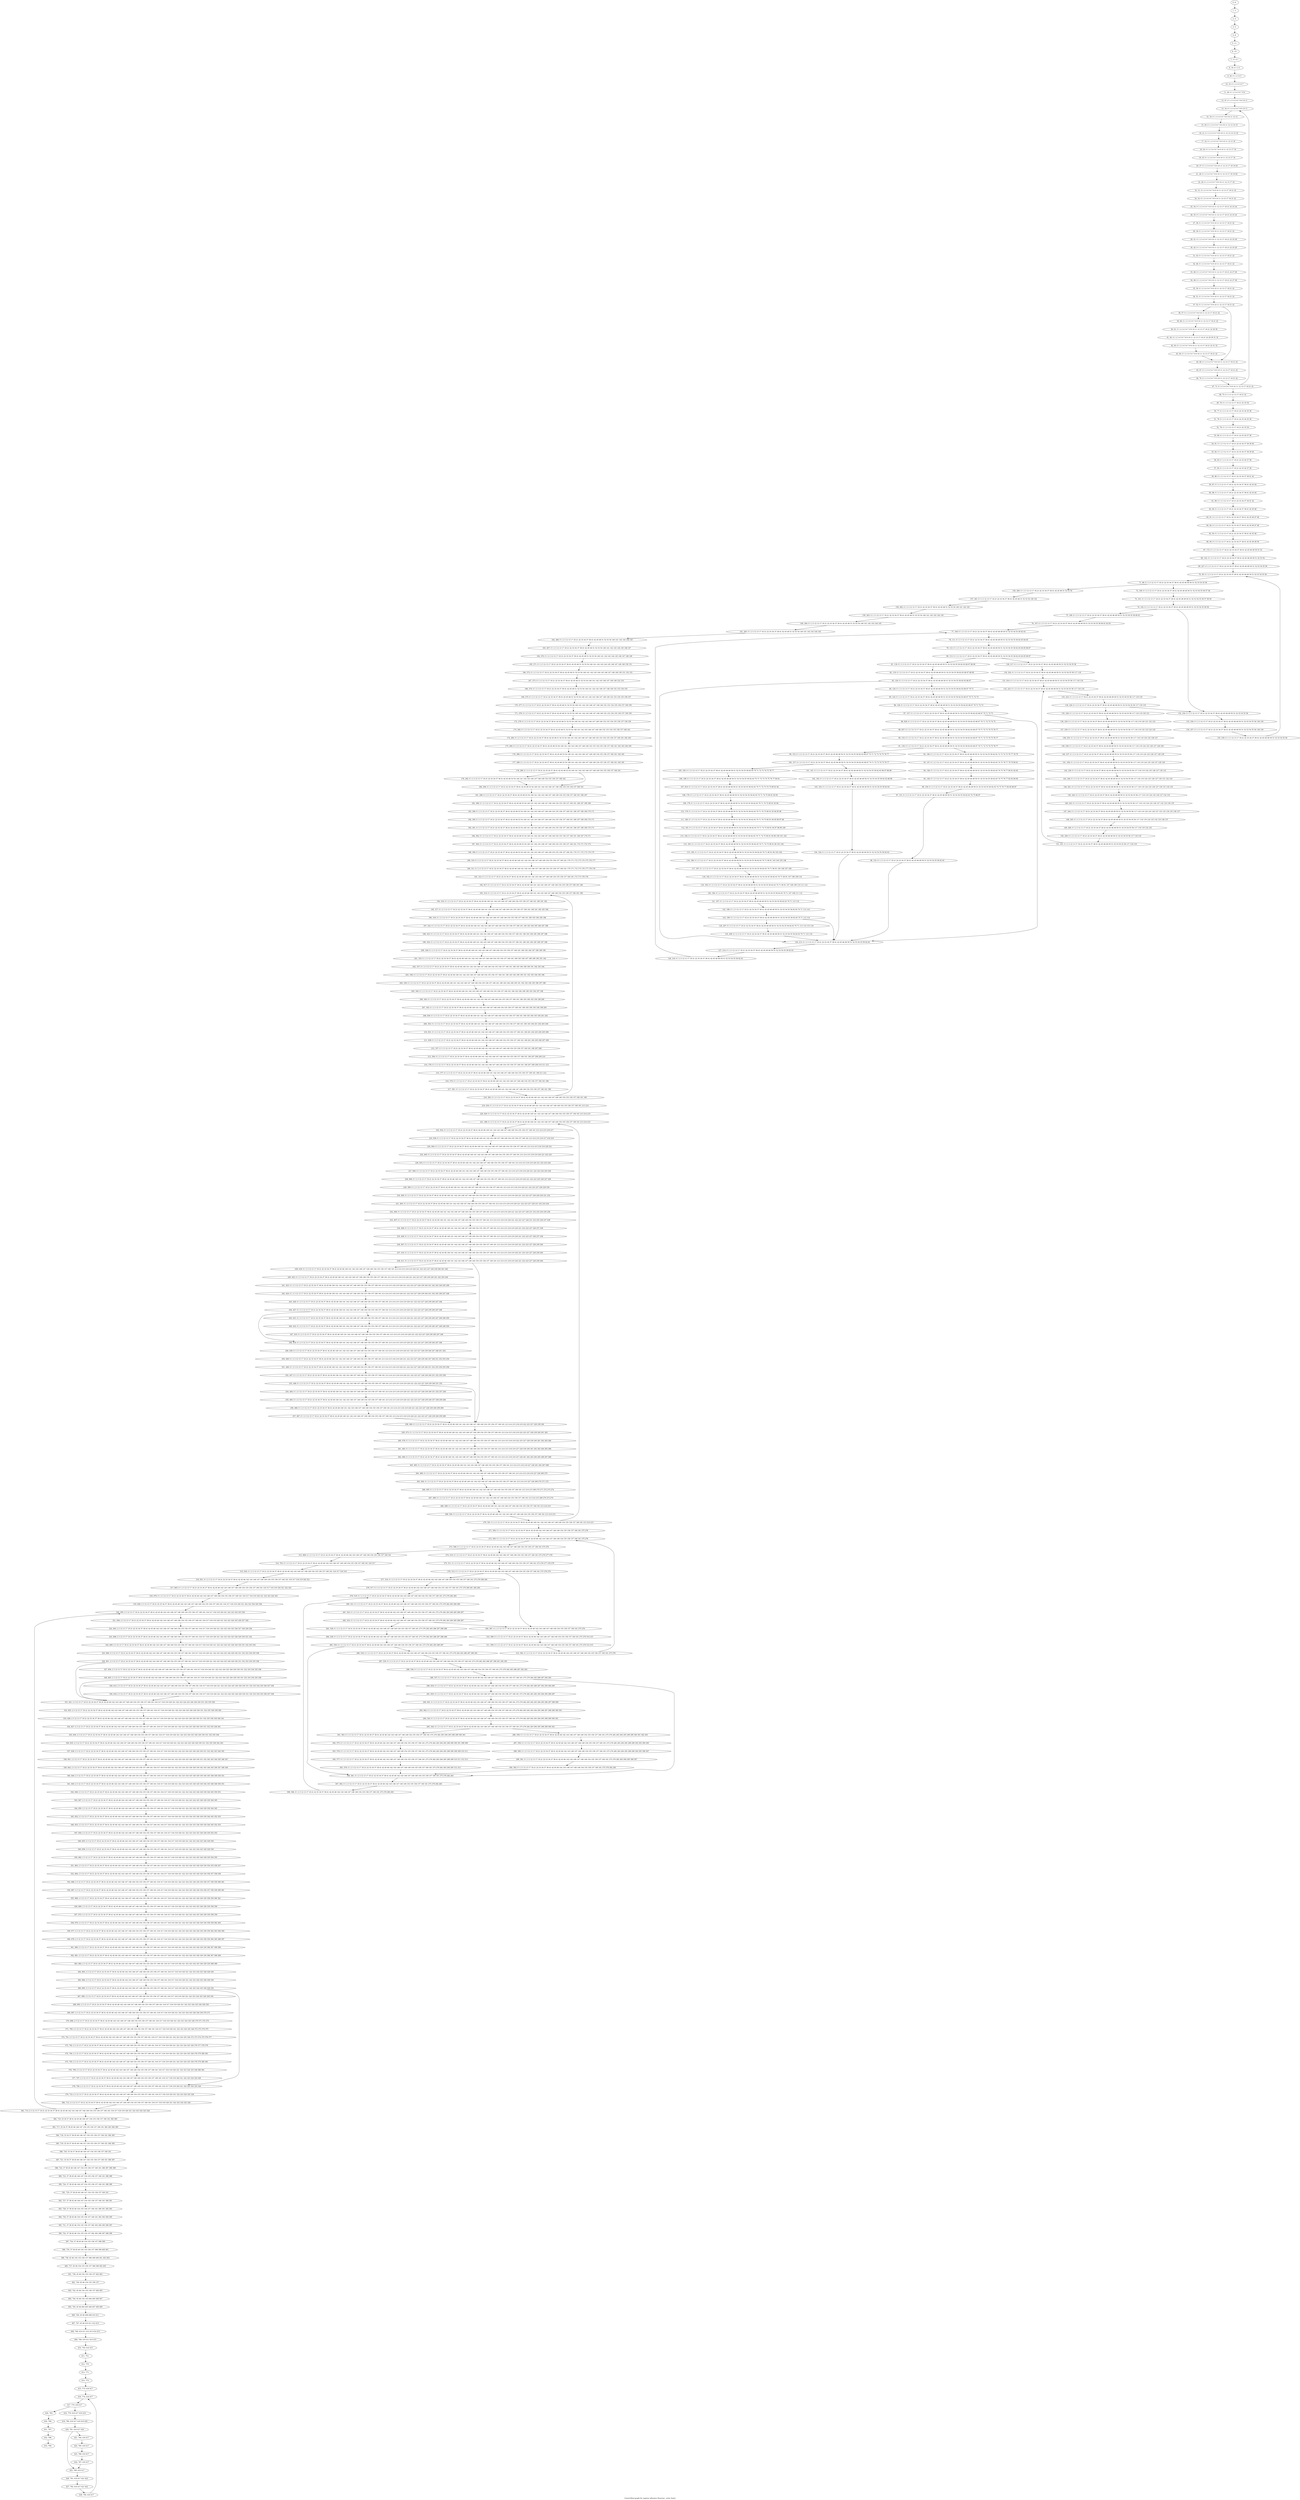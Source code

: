digraph G {
graph [label="Control-flow-graph for register allocator (function _write_fuzix)"]
0[label="0, 0: "];
1[label="1, 1: "];
2[label="2, 2: "];
3[label="3, 5: "];
4[label="4, 8: "];
5[label="5, 11: "];
6[label="6, 15: "];
7[label="7, 17: 0 1 "];
8[label="8, 19: 0 1 2 3 "];
9[label="9, 26: 0 1 2 3 4 5 "];
10[label="10, 33: 0 1 2 3 4 5 6 7 "];
11[label="11, 40: 0 1 2 3 4 5 6 7 8 9 "];
12[label="12, 47: 0 1 2 3 4 5 6 7 8 9 10 11 "];
13[label="13, 16: 0 1 2 3 4 5 6 7 8 9 10 11 "];
14[label="14, 18: 0 1 2 3 4 5 6 7 8 9 10 11 12 13 "];
15[label="15, 20: 0 1 2 3 4 5 6 7 8 9 10 11 12 13 14 15 "];
16[label="16, 21: 0 1 2 3 4 5 6 7 8 9 10 11 12 13 14 15 16 "];
17[label="17, 22: 0 1 2 3 4 5 6 7 8 9 10 11 12 13 16 "];
18[label="18, 24: 0 1 2 3 4 5 6 7 8 9 10 11 12 13 17 18 "];
19[label="19, 25: 0 1 2 3 4 5 6 7 8 9 10 11 12 13 17 18 "];
20[label="20, 27: 0 1 2 3 4 5 6 7 8 9 10 11 12 13 17 18 19 20 "];
21[label="21, 28: 0 1 2 3 4 5 6 7 8 9 10 11 12 13 17 18 19 20 "];
22[label="22, 29: 0 1 2 3 4 5 6 7 8 9 10 11 12 13 17 18 "];
23[label="23, 31: 0 1 2 3 4 5 6 7 8 9 10 11 12 13 17 18 21 22 "];
24[label="24, 32: 0 1 2 3 4 5 6 7 8 9 10 11 12 13 17 18 21 22 "];
25[label="25, 34: 0 1 2 3 4 5 6 7 8 9 10 11 12 13 17 18 21 22 23 24 "];
26[label="26, 35: 0 1 2 3 4 5 6 7 8 9 10 11 12 13 17 18 21 22 23 24 "];
27[label="27, 36: 0 1 2 3 4 5 6 7 8 9 10 11 12 13 17 18 21 22 "];
28[label="28, 39: 0 1 2 3 4 5 6 7 8 9 10 11 12 13 17 18 21 22 "];
29[label="29, 41: 0 1 2 3 4 5 6 7 8 9 10 11 12 13 17 18 21 22 25 26 "];
30[label="30, 42: 0 1 2 3 4 5 6 7 8 9 10 11 12 13 17 18 21 22 25 26 "];
31[label="31, 43: 0 1 2 3 4 5 6 7 8 9 10 11 12 13 17 18 21 22 "];
32[label="32, 46: 0 1 2 3 4 5 6 7 8 9 10 11 12 13 17 18 21 22 "];
33[label="33, 48: 0 1 2 3 4 5 6 7 8 9 10 11 12 13 17 18 21 22 27 28 "];
34[label="34, 49: 0 1 2 3 4 5 6 7 8 9 10 11 12 13 17 18 21 22 27 28 "];
35[label="35, 50: 0 1 2 3 4 5 6 7 8 9 10 11 12 13 17 18 21 22 "];
36[label="36, 51: 0 1 2 3 4 5 6 7 8 9 10 11 12 13 17 18 21 22 "];
37[label="37, 52: 0 1 2 3 4 5 6 7 8 9 10 11 12 13 17 18 21 22 "];
38[label="38, 57: 0 1 2 3 4 5 6 7 8 9 10 11 12 13 17 18 21 22 "];
39[label="39, 60: 0 1 2 3 4 5 6 7 8 9 10 11 12 13 17 18 21 22 "];
40[label="40, 61: 0 1 2 3 4 5 6 7 8 9 10 11 12 13 17 18 21 22 29 30 "];
41[label="41, 62: 0 1 2 3 4 5 6 7 8 9 10 11 12 13 17 18 21 22 29 30 31 32 "];
42[label="42, 63: 0 1 2 3 4 5 6 7 8 9 10 11 12 13 17 18 21 22 31 32 "];
43[label="43, 64: 0 1 2 3 4 5 6 7 8 9 10 11 12 13 17 18 21 22 "];
44[label="44, 66: 0 1 2 3 4 5 6 7 8 9 10 11 12 13 17 18 21 22 "];
45[label="45, 67: 0 1 2 3 4 5 6 7 8 9 10 11 12 13 17 18 21 22 "];
46[label="46, 70: 0 1 2 3 4 5 6 7 8 9 10 11 12 13 17 18 21 22 "];
47[label="47, 71: 0 1 2 3 4 5 6 7 8 9 10 11 12 13 17 18 21 22 "];
48[label="48, 75: 0 1 2 3 12 13 17 18 21 22 "];
49[label="49, 76: 0 1 2 3 12 13 17 18 21 22 33 34 "];
50[label="50, 77: 0 1 2 3 12 13 17 18 21 22 33 34 35 36 "];
51[label="51, 78: 0 1 2 3 12 13 17 18 21 22 33 34 35 36 "];
52[label="52, 79: 0 1 2 3 12 13 17 18 21 22 33 34 "];
53[label="53, 80: 0 1 2 3 12 13 17 18 21 22 33 34 37 38 "];
54[label="54, 81: 0 1 2 3 12 13 17 18 21 22 33 34 37 38 39 40 "];
55[label="55, 82: 0 1 2 3 12 13 17 18 21 22 33 34 37 38 39 40 "];
56[label="56, 83: 0 1 2 3 12 13 17 18 21 22 33 34 37 38 "];
57[label="57, 85: 0 1 2 3 12 13 17 18 21 22 33 34 37 38 "];
58[label="58, 86: 0 1 2 3 12 13 17 18 21 22 33 34 37 38 41 42 "];
59[label="59, 87: 0 1 2 3 12 13 17 18 21 22 33 34 37 38 41 42 43 44 "];
60[label="60, 88: 0 1 2 3 12 13 17 18 21 22 33 34 37 38 41 42 43 44 "];
61[label="61, 89: 0 1 2 3 12 13 17 18 21 22 33 34 37 38 41 42 "];
62[label="62, 90: 0 1 2 3 12 13 17 18 21 22 33 34 37 38 41 42 45 46 "];
63[label="63, 91: 0 1 2 3 12 13 17 18 21 22 33 34 37 38 41 42 45 46 47 48 "];
64[label="64, 92: 0 1 2 3 12 13 17 18 21 22 33 34 37 38 41 42 45 46 47 48 "];
65[label="65, 93: 0 1 2 3 12 13 17 18 21 22 33 34 37 38 41 42 45 46 "];
66[label="66, 94: 0 1 2 3 12 13 17 18 21 22 33 34 37 38 41 42 45 46 49 50 "];
67[label="67, 172: 0 1 2 3 12 13 17 18 21 22 33 34 37 38 41 42 45 46 49 50 51 52 "];
68[label="68, 142: 0 1 2 3 12 13 17 18 21 22 33 34 37 38 41 42 45 46 49 50 51 52 53 54 "];
69[label="69, 227: 0 1 2 3 12 13 17 18 21 22 33 34 37 38 41 42 45 46 49 50 51 52 53 54 55 56 "];
70[label="70, 95: 0 1 2 3 12 13 17 18 21 22 33 34 37 38 41 42 45 46 49 50 51 52 53 54 55 56 "];
71[label="71, 96: 0 1 2 3 12 13 17 18 21 22 33 34 37 38 41 42 45 46 49 50 51 52 53 54 55 56 "];
72[label="72, 100: 0 1 2 3 12 13 17 18 21 22 33 34 37 38 41 42 45 46 49 50 51 52 53 54 55 56 57 58 "];
73[label="73, 101: 0 1 2 3 12 13 17 18 21 22 33 34 37 38 41 42 45 46 49 50 51 52 53 54 55 56 57 58 59 "];
74[label="74, 102: 0 1 2 3 12 13 17 18 21 22 33 34 37 38 41 42 45 46 49 50 51 52 53 54 55 56 59 "];
75[label="75, 106: 0 1 2 3 12 13 17 18 21 22 33 34 37 38 41 42 45 46 49 50 51 52 53 54 55 56 60 61 "];
76[label="76, 107: 0 1 2 3 12 13 17 18 21 22 33 34 37 38 41 42 45 46 49 50 51 52 53 54 55 56 60 61 62 63 "];
77[label="77, 109: 0 1 2 3 12 13 17 18 21 22 33 34 37 38 41 42 45 46 49 50 51 52 53 54 55 56 62 63 "];
78[label="78, 111: 0 1 2 3 12 13 17 18 21 22 33 34 37 38 41 42 45 46 49 50 51 52 53 54 55 56 62 63 64 65 "];
79[label="79, 112: 0 1 2 3 12 13 17 18 21 22 33 34 37 38 41 42 45 46 49 50 51 52 53 54 55 56 62 63 64 65 66 67 "];
80[label="80, 113: 0 1 2 3 12 13 17 18 21 22 33 34 37 38 41 42 45 46 49 50 51 52 53 54 55 56 62 63 64 65 66 67 "];
81[label="81, 118: 0 1 2 3 12 13 17 18 21 22 33 34 37 38 41 42 45 46 49 50 51 52 53 54 55 56 62 63 66 67 68 69 "];
82[label="82, 119: 0 1 2 3 12 13 17 18 21 22 33 34 37 38 41 42 45 46 49 50 51 52 53 54 55 56 62 63 66 67 68 69 "];
83[label="83, 120: 0 1 2 3 12 13 17 18 21 22 33 34 37 38 41 42 45 46 49 50 51 52 53 54 55 56 62 63 66 67 "];
84[label="84, 124: 0 1 2 3 12 13 17 18 21 22 33 34 37 38 41 42 45 46 49 50 51 52 53 54 55 56 62 63 66 67 70 71 "];
85[label="85, 125: 0 1 2 3 12 13 17 18 21 22 33 34 37 38 41 42 45 46 49 50 51 52 53 54 55 56 62 63 66 67 70 71 72 73 "];
86[label="86, 126: 0 1 2 3 12 13 17 18 21 22 33 34 37 38 41 42 45 46 49 50 51 52 53 54 55 56 62 63 66 67 70 71 72 73 "];
87[label="87, 127: 0 1 2 3 12 13 17 18 21 22 33 34 37 38 41 42 45 46 49 50 51 52 53 54 55 56 62 63 66 67 70 71 72 73 "];
88[label="88, 829: 0 1 2 3 12 13 17 18 21 22 33 34 37 38 41 42 45 46 49 50 51 52 53 54 55 56 62 63 66 67 70 71 72 73 74 75 "];
89[label="89, 837: 0 1 2 3 12 13 17 18 21 22 33 34 37 38 41 42 45 46 49 50 51 52 53 54 55 56 62 63 66 67 70 71 72 73 74 75 76 77 "];
90[label="90, 133: 0 1 2 3 12 13 17 18 21 22 33 34 37 38 41 42 45 46 49 50 51 52 53 54 55 56 62 63 66 67 70 71 72 73 74 75 76 77 "];
91[label="91, 134: 0 1 2 3 12 13 17 18 21 22 33 34 37 38 41 42 45 46 49 50 51 52 53 54 55 56 62 63 66 67 70 71 72 73 74 75 76 77 "];
92[label="92, 146: 0 1 2 3 12 13 17 18 21 22 33 34 37 38 41 42 45 46 49 50 51 52 53 54 55 56 62 63 72 73 74 75 76 77 78 79 "];
93[label="93, 147: 0 1 2 3 12 13 17 18 21 22 33 34 37 38 41 42 45 46 49 50 51 52 53 54 55 56 62 63 74 75 76 77 78 79 80 81 "];
94[label="94, 148: 0 1 2 3 12 13 17 18 21 22 33 34 37 38 41 42 45 46 49 50 51 52 53 54 55 56 62 63 74 75 76 77 80 81 82 83 "];
95[label="95, 149: 0 1 2 3 12 13 17 18 21 22 33 34 37 38 41 42 45 46 49 50 51 52 53 54 55 56 62 63 74 75 76 77 82 83 84 85 "];
96[label="96, 150: 0 1 2 3 12 13 17 18 21 22 33 34 37 38 41 42 45 46 49 50 51 52 53 54 55 56 62 63 74 75 76 77 84 85 86 87 "];
97[label="97, 151: 0 1 2 3 12 13 17 18 21 22 33 34 37 38 41 42 45 46 49 50 51 52 53 54 55 56 62 63 74 75 86 87 "];
98[label="98, 152: 0 1 2 3 12 13 17 18 21 22 33 34 37 38 41 42 45 46 49 50 51 52 53 54 55 56 62 63 "];
99[label="99, 153: 0 1 2 3 12 13 17 18 21 22 33 34 37 38 41 42 45 46 49 50 51 52 53 54 55 56 62 63 66 67 70 71 72 73 74 75 76 77 "];
100[label="100, 157: 0 1 2 3 12 13 17 18 21 22 33 34 37 38 41 42 45 46 49 50 51 52 53 54 55 56 62 63 66 67 70 71 72 73 74 75 76 77 "];
101[label="101, 161: 0 1 2 3 12 13 17 18 21 22 33 34 37 38 41 42 45 46 49 50 51 52 53 54 55 56 62 63 66 67 88 89 "];
102[label="102, 162: 0 1 2 3 12 13 17 18 21 22 33 34 37 38 41 42 45 46 49 50 51 52 53 54 55 56 62 63 88 89 "];
103[label="103, 163: 0 1 2 3 12 13 17 18 21 22 33 34 37 38 41 42 45 46 49 50 51 52 53 54 55 56 62 63 "];
104[label="104, 164: 0 1 2 3 12 13 17 18 21 22 33 34 37 38 41 42 45 46 49 50 51 52 53 54 55 56 62 63 "];
105[label="105, 165: 0 1 2 3 12 13 17 18 21 22 33 34 37 38 41 42 45 46 49 50 51 52 53 54 55 56 62 63 70 71 72 73 74 75 76 77 "];
106[label="106, 168: 0 1 2 3 12 13 17 18 21 22 33 34 37 38 41 42 45 46 49 50 51 52 53 54 55 56 62 63 70 71 72 73 74 75 76 77 90 91 "];
107[label="107, 810: 0 1 2 3 12 13 17 18 21 22 33 34 37 38 41 42 45 46 49 50 51 52 53 54 55 56 62 63 70 71 72 73 74 75 90 91 92 "];
108[label="108, 176: 0 1 2 3 12 13 17 18 21 22 33 34 37 38 41 42 45 46 49 50 51 52 53 54 55 56 62 63 70 71 74 75 90 91 92 93 "];
109[label="109, 178: 0 1 2 3 12 13 17 18 21 22 33 34 37 38 41 42 45 46 49 50 51 52 53 54 55 56 62 63 70 71 74 75 90 91 93 94 "];
110[label="110, 179: 0 1 2 3 12 13 17 18 21 22 33 34 37 38 41 42 45 46 49 50 51 52 53 54 55 56 62 63 70 71 74 75 90 91 93 94 95 96 "];
111[label="111, 180: 0 1 2 3 12 13 17 18 21 22 33 34 37 38 41 42 45 46 49 50 51 52 53 54 55 56 62 63 70 71 74 75 90 91 94 95 96 97 98 "];
112[label="112, 181: 0 1 2 3 12 13 17 18 21 22 33 34 37 38 41 42 45 46 49 50 51 52 53 54 55 56 62 63 70 71 74 75 90 91 94 97 98 99 100 "];
113[label="113, 182: 0 1 2 3 12 13 17 18 21 22 33 34 37 38 41 42 45 46 49 50 51 52 53 54 55 56 62 63 70 71 74 75 90 91 94 99 100 101 102 "];
114[label="114, 183: 0 1 2 3 12 13 17 18 21 22 33 34 37 38 41 42 45 46 49 50 51 52 53 54 55 56 62 63 70 71 74 75 90 91 94 101 102 "];
115[label="115, 185: 0 1 2 3 12 13 17 18 21 22 33 34 37 38 41 42 45 46 49 50 51 52 53 54 55 56 62 63 70 71 90 91 94 103 104 "];
116[label="116, 186: 0 1 2 3 12 13 17 18 21 22 33 34 37 38 41 42 45 46 49 50 51 52 53 54 55 56 62 63 70 71 90 91 103 104 105 106 "];
117[label="117, 187: 0 1 2 3 12 13 17 18 21 22 33 34 37 38 41 42 45 46 49 50 51 52 53 54 55 56 62 63 70 71 90 91 105 106 107 108 "];
118[label="118, 192: 0 1 2 3 12 13 17 18 21 22 33 34 37 38 41 42 45 46 49 50 51 52 53 54 55 56 62 63 70 71 90 91 107 108 109 110 "];
119[label="119, 193: 0 1 2 3 12 13 17 18 21 22 33 34 37 38 41 42 45 46 49 50 51 52 53 54 55 56 62 63 70 71 90 91 107 108 109 110 111 112 "];
120[label="120, 194: 0 1 2 3 12 13 17 18 21 22 33 34 37 38 41 42 45 46 49 50 51 52 53 54 55 56 62 63 70 71 107 108 111 112 "];
121[label="121, 197: 0 1 2 3 12 13 17 18 21 22 33 34 37 38 41 42 45 46 49 50 51 52 53 54 55 56 62 63 70 71 113 114 "];
122[label="122, 198: 0 1 2 3 12 13 17 18 21 22 33 34 37 38 41 42 45 46 49 50 51 52 53 54 55 56 62 63 70 71 113 114 "];
123[label="123, 199: 0 1 2 3 12 13 17 18 21 22 33 34 37 38 41 42 45 46 49 50 51 52 53 54 55 56 62 63 70 71 113 114 "];
124[label="124, 207: 0 1 2 3 12 13 17 18 21 22 33 34 37 38 41 42 45 46 49 50 51 52 53 54 55 56 62 63 70 71 113 114 115 116 "];
125[label="125, 208: 0 1 2 3 12 13 17 18 21 22 33 34 37 38 41 42 45 46 49 50 51 52 53 54 55 56 62 63 70 71 115 116 "];
126[label="126, 213: 0 1 2 3 12 13 17 18 21 22 33 34 37 38 41 42 45 46 49 50 51 52 53 54 55 56 62 63 "];
127[label="127, 214: 0 1 2 3 12 13 17 18 21 22 33 34 37 38 41 42 45 46 49 50 51 52 53 54 55 56 62 63 "];
128[label="128, 216: 0 1 2 3 12 13 17 18 21 22 33 34 37 38 41 42 45 46 49 50 51 52 53 54 55 56 62 63 "];
129[label="129, 217: 0 1 2 3 12 13 17 18 21 22 33 34 37 38 41 42 45 46 49 50 51 52 53 54 55 56 "];
130[label="130, 220: 0 1 2 3 12 13 17 18 21 22 33 34 37 38 41 42 45 46 49 50 51 52 53 54 55 56 117 118 "];
131[label="131, 814: 0 1 2 3 12 13 17 18 21 22 33 34 37 38 41 42 45 46 49 50 51 52 53 54 55 56 117 118 119 "];
132[label="132, 222: 0 1 2 3 12 13 17 18 21 22 33 34 37 38 41 42 45 46 49 50 51 52 53 54 55 56 117 118 119 "];
133[label="133, 223: 0 1 2 3 12 13 17 18 21 22 33 34 37 38 41 42 45 46 49 50 51 52 53 54 55 56 117 118 119 "];
134[label="134, 224: 0 1 2 3 12 13 17 18 21 22 33 34 37 38 41 42 45 46 49 50 51 52 53 54 55 56 117 118 119 "];
135[label="135, 228: 0 1 2 3 12 13 17 18 21 22 33 34 37 38 41 42 45 46 49 50 51 52 53 54 55 56 117 118 119 120 121 "];
136[label="136, 229: 0 1 2 3 12 13 17 18 21 22 33 34 37 38 41 42 45 46 49 50 51 52 53 54 55 56 117 118 119 120 121 122 123 "];
137[label="137, 230: 0 1 2 3 12 13 17 18 21 22 33 34 37 38 41 42 45 46 49 50 51 52 53 54 55 56 117 118 119 122 123 124 125 "];
138[label="138, 235: 0 1 2 3 12 13 17 18 21 22 33 34 37 38 41 42 45 46 49 50 51 52 53 54 55 56 117 118 119 124 125 126 127 "];
139[label="139, 236: 0 1 2 3 12 13 17 18 21 22 33 34 37 38 41 42 45 46 49 50 51 52 53 54 55 56 117 118 119 124 125 126 127 128 129 "];
140[label="140, 237: 0 1 2 3 12 13 17 18 21 22 33 34 37 38 41 42 45 46 49 50 51 52 53 54 55 56 117 118 119 124 125 126 127 128 129 "];
141[label="141, 238: 0 1 2 3 12 13 17 18 21 22 33 34 37 38 41 42 45 46 49 50 51 52 53 54 55 56 117 118 119 124 125 126 127 128 129 "];
142[label="142, 239: 0 1 2 3 12 13 17 18 21 22 33 34 37 38 41 42 45 46 49 50 51 52 53 54 55 56 117 118 119 124 125 126 127 130 131 "];
143[label="143, 240: 0 1 2 3 12 13 17 18 21 22 33 34 37 38 41 42 45 46 49 50 51 52 53 54 55 56 117 118 119 124 125 126 127 130 131 132 133 "];
144[label="144, 241: 0 1 2 3 12 13 17 18 21 22 33 34 37 38 41 42 45 46 49 50 51 52 53 54 55 56 117 118 119 124 125 126 127 130 131 132 133 "];
145[label="145, 242: 0 1 2 3 12 13 17 18 21 22 33 34 37 38 41 42 45 46 49 50 51 52 53 54 55 56 117 118 119 124 125 126 127 132 133 "];
146[label="146, 243: 0 1 2 3 12 13 17 18 21 22 33 34 37 38 41 42 45 46 49 50 51 52 53 54 55 56 117 118 119 124 125 126 127 132 133 134 135 "];
147[label="147, 244: 0 1 2 3 12 13 17 18 21 22 33 34 37 38 41 42 45 46 49 50 51 52 53 54 55 56 117 118 119 124 125 126 127 132 133 134 135 136 137 "];
148[label="148, 245: 0 1 2 3 12 13 17 18 21 22 33 34 37 38 41 42 45 46 49 50 51 52 53 54 55 56 117 118 119 124 125 132 133 136 137 "];
149[label="149, 246: 0 1 2 3 12 13 17 18 21 22 33 34 37 38 41 42 45 46 49 50 51 52 53 54 55 56 117 118 119 132 133 "];
150[label="150, 249: 0 1 2 3 12 13 17 18 21 22 33 34 37 38 41 42 45 46 49 50 51 52 53 54 55 56 117 118 119 "];
151[label="151, 251: 0 1 2 3 12 13 17 18 21 22 33 34 37 38 41 42 45 46 49 50 51 52 53 54 55 56 117 118 119 "];
152[label="152, 254: 0 1 2 3 12 13 17 18 21 22 33 34 37 38 41 42 45 46 49 50 51 52 53 54 55 56 "];
153[label="153, 256: 0 1 2 3 12 13 17 18 21 22 33 34 37 38 41 42 45 46 49 50 51 52 53 54 55 56 138 139 "];
154[label="154, 257: 0 1 2 3 12 13 17 18 21 22 33 34 37 38 41 42 45 46 49 50 51 52 53 54 55 56 138 139 "];
155[label="155, 259: 0 1 2 3 12 13 17 18 21 22 33 34 37 38 41 42 45 46 49 50 51 52 53 54 55 56 "];
156[label="156, 260: 0 1 2 3 12 13 17 18 21 22 33 34 37 38 41 42 45 46 51 52 53 54 "];
157[label="157, 261: 0 1 2 3 12 13 17 18 21 22 33 34 37 38 41 42 45 46 51 52 53 54 140 141 "];
158[label="158, 262: 0 1 2 3 12 13 17 18 21 22 33 34 37 38 41 42 45 46 51 52 53 54 140 141 142 143 "];
159[label="159, 263: 0 1 2 3 12 13 17 18 21 22 33 34 37 38 41 42 45 46 51 52 53 54 140 141 142 143 144 145 "];
160[label="160, 264: 0 1 2 3 12 13 17 18 21 22 33 34 37 38 41 42 45 46 51 52 53 54 140 141 142 143 144 145 "];
161[label="161, 265: 0 1 2 3 12 13 17 18 21 22 33 34 37 38 41 42 45 46 51 52 53 54 140 141 142 143 144 145 "];
162[label="162, 266: 0 1 2 3 12 13 17 18 21 22 33 34 37 38 41 42 45 46 51 52 53 54 140 141 142 143 144 145 "];
163[label="163, 267: 0 1 2 3 12 13 17 18 21 22 33 34 37 38 41 42 45 46 51 52 53 54 140 141 142 143 144 145 146 147 "];
164[label="164, 270: 0 1 2 3 12 13 17 18 21 22 33 34 37 38 41 42 45 46 51 52 53 54 140 141 142 143 144 145 146 147 148 149 "];
165[label="165, 271: 0 1 2 3 12 13 17 18 21 22 33 34 37 38 41 42 45 46 51 52 53 54 140 141 142 143 144 145 146 147 148 149 150 151 "];
166[label="166, 272: 0 1 2 3 12 13 17 18 21 22 33 34 37 38 41 42 45 46 51 52 53 54 140 141 142 143 144 145 146 147 148 149 150 151 152 153 "];
167[label="167, 273: 0 1 2 3 12 13 17 18 21 22 33 34 37 38 41 42 45 46 51 52 53 54 140 141 142 143 146 147 148 149 152 153 "];
168[label="168, 274: 0 1 2 3 12 13 17 18 21 22 33 34 37 38 41 42 45 46 51 52 53 54 140 141 142 143 146 147 148 149 152 153 154 155 "];
169[label="169, 275: 0 1 2 3 12 13 17 18 21 22 33 34 37 38 41 42 45 46 51 52 53 54 140 141 142 143 146 147 148 149 152 153 154 155 156 157 "];
170[label="170, 277: 0 1 2 3 12 13 17 18 21 22 33 34 37 38 41 42 45 46 51 52 53 54 140 141 142 143 146 147 148 149 152 153 154 155 156 157 158 159 "];
171[label="171, 278: 0 1 2 3 12 13 17 18 21 22 33 34 37 38 41 42 45 46 51 52 53 54 140 141 142 143 146 147 148 149 152 153 154 155 156 157 158 159 "];
172[label="172, 279: 0 1 2 3 12 13 17 18 21 22 33 34 37 38 41 42 45 46 51 52 53 54 140 141 142 143 146 147 148 149 152 153 154 155 156 157 158 159 "];
173[label="173, 282: 0 1 2 3 12 13 17 18 21 22 33 34 37 38 41 42 45 46 51 52 53 54 140 141 142 143 146 147 148 149 152 153 154 155 156 157 160 161 "];
174[label="174, 283: 0 1 2 3 12 13 17 18 21 22 33 34 37 38 41 42 45 46 51 52 53 54 140 141 142 143 146 147 148 149 152 153 154 155 156 157 160 161 162 163 "];
175[label="175, 284: 0 1 2 3 12 13 17 18 21 22 33 34 37 38 41 42 45 46 53 54 140 141 142 143 146 147 148 149 152 153 154 155 156 157 160 161 162 163 164 165 "];
176[label="176, 286: 0 1 2 3 12 13 17 18 21 22 33 34 37 38 41 42 45 46 53 54 140 141 142 143 146 147 148 149 154 155 156 157 160 161 164 165 "];
177[label="177, 288: 0 1 2 3 12 13 17 18 21 22 33 34 37 38 41 42 45 46 53 54 140 141 142 143 146 147 148 149 154 155 156 157 160 161 164 165 "];
178[label="178, 289: 0 1 2 3 12 13 17 18 21 22 33 34 37 38 41 42 45 46 53 54 140 141 142 143 146 147 148 149 154 155 156 157 160 161 "];
179[label="179, 292: 0 1 2 3 12 13 17 18 21 22 33 34 37 38 41 42 45 46 53 54 140 141 142 143 146 147 148 149 154 155 156 157 160 161 "];
180[label="180, 294: 0 1 2 3 12 13 17 18 21 22 33 34 37 38 41 42 45 46 53 54 140 141 142 143 146 147 148 149 154 155 156 157 160 161 "];
181[label="181, 296: 0 1 2 3 12 13 17 18 21 22 33 34 37 38 41 42 45 46 53 54 140 141 142 143 146 147 148 149 154 155 156 157 160 161 166 167 "];
182[label="182, 298: 0 1 2 3 12 13 17 18 21 22 33 34 37 38 41 42 45 46 53 54 140 141 142 143 146 147 148 149 154 155 156 157 160 161 166 167 168 169 "];
183[label="183, 299: 0 1 2 3 12 13 17 18 21 22 33 34 37 38 41 42 45 46 53 54 140 141 142 143 146 147 148 149 154 155 156 157 160 161 166 167 168 169 170 171 "];
184[label="184, 300: 0 1 2 3 12 13 17 18 21 22 33 34 37 38 41 42 45 46 53 54 140 141 142 143 146 147 148 149 154 155 156 157 160 161 166 167 168 169 170 171 "];
185[label="185, 301: 0 1 2 3 12 13 17 18 21 22 33 34 37 38 41 42 45 46 53 54 140 141 142 143 146 147 148 149 154 155 156 157 160 161 166 167 168 169 170 171 "];
186[label="186, 302: 0 1 2 3 12 13 17 18 21 22 33 34 37 38 41 42 45 46 53 54 140 141 142 143 146 147 148 149 154 155 156 157 160 161 166 167 170 171 "];
187[label="187, 304: 0 1 2 3 12 13 17 18 21 22 33 34 37 38 41 42 45 46 53 54 140 141 142 143 146 147 148 149 154 155 156 157 160 161 170 171 172 173 "];
188[label="188, 309: 0 1 2 3 12 13 17 18 21 22 33 34 37 38 41 42 45 46 53 54 140 141 142 143 146 147 148 149 154 155 156 157 160 161 170 171 172 173 174 175 "];
189[label="189, 310: 0 1 2 3 12 13 17 18 21 22 33 34 37 38 41 42 45 46 140 141 142 143 146 147 148 149 154 155 156 157 160 161 170 171 172 173 174 175 176 177 "];
190[label="190, 311: 0 1 2 3 12 13 17 18 21 22 33 34 37 38 41 42 45 46 140 141 142 143 146 147 148 149 154 155 156 157 160 161 170 171 172 173 176 177 178 179 "];
191[label="191, 312: 0 1 2 3 12 13 17 18 21 22 33 34 37 38 41 42 45 46 140 141 142 143 146 147 148 149 154 155 156 157 160 161 172 173 178 179 "];
192[label="192, 817: 0 1 2 3 12 13 17 18 21 22 33 34 37 38 41 42 45 46 140 141 142 143 146 147 148 149 154 155 156 157 160 161 180 "];
193[label="193, 314: 0 1 2 3 12 13 17 18 21 22 33 34 37 38 41 42 45 46 140 141 142 143 146 147 148 149 154 155 156 157 160 161 180 "];
194[label="194, 316: 0 1 2 3 12 13 17 18 21 22 33 34 37 38 41 42 45 46 140 141 142 143 146 147 148 149 154 155 156 157 160 161 180 181 182 "];
195[label="195, 317: 0 1 2 3 12 13 17 18 21 22 33 34 37 38 41 42 45 46 140 141 142 143 146 147 148 149 154 155 156 157 160 161 180 181 182 183 184 "];
196[label="196, 318: 0 1 2 3 12 13 17 18 21 22 33 34 37 38 41 42 45 46 140 141 142 143 146 147 148 149 154 155 156 157 160 161 180 183 184 185 186 "];
197[label="197, 322: 0 1 2 3 12 13 17 18 21 22 33 34 37 38 41 42 45 46 140 141 142 143 146 147 148 149 154 155 156 157 160 161 180 183 184 185 186 187 188 "];
198[label="198, 323: 0 1 2 3 12 13 17 18 21 22 33 34 37 38 41 42 45 46 140 141 142 143 146 147 148 149 154 155 156 157 160 161 180 183 184 185 186 187 188 "];
199[label="199, 324: 0 1 2 3 12 13 17 18 21 22 33 34 37 38 41 42 45 46 140 141 142 143 146 147 148 149 154 155 156 157 160 161 180 183 184 185 186 187 188 "];
200[label="200, 328: 0 1 2 3 12 13 17 18 21 22 33 34 37 38 41 42 45 46 140 141 142 143 146 147 148 149 154 155 156 157 160 161 180 183 184 187 188 189 190 "];
201[label="201, 333: 0 1 2 3 12 13 17 18 21 22 33 34 37 38 41 42 45 46 140 141 142 143 146 147 148 149 154 155 156 157 160 161 180 183 184 187 188 189 190 191 192 "];
202[label="202, 337: 0 1 2 3 12 13 17 18 21 22 33 34 37 38 41 42 45 46 140 141 142 143 146 147 148 149 154 155 156 157 160 161 180 183 184 189 190 191 192 193 194 "];
203[label="203, 338: 0 1 2 3 12 13 17 18 21 22 33 34 37 38 41 42 45 46 140 141 142 143 146 147 148 149 154 155 156 157 160 161 180 183 184 189 190 191 192 193 194 195 196 "];
204[label="204, 339: 0 1 2 3 12 13 17 18 21 22 33 34 37 38 41 42 45 46 140 141 142 143 146 147 148 149 154 155 156 157 160 161 180 183 184 189 190 191 192 193 194 195 196 197 198 "];
205[label="205, 340: 0 1 2 3 12 13 17 18 21 22 33 34 37 38 41 42 45 46 140 141 142 143 146 147 148 149 154 155 156 157 160 161 180 183 184 189 190 193 194 197 198 "];
206[label="206, 344: 0 1 2 3 12 13 17 18 21 22 33 34 37 38 41 42 45 46 140 141 142 143 146 147 148 149 154 155 156 157 160 161 180 183 184 193 194 199 200 "];
207[label="207, 345: 0 1 2 3 12 13 17 18 21 22 33 34 37 38 41 42 45 46 140 141 142 143 146 147 148 149 154 155 156 157 160 161 180 183 184 193 194 199 200 "];
208[label="208, 830: 0 1 2 3 12 13 17 18 21 22 33 34 37 38 41 42 45 46 140 141 142 143 146 147 148 149 154 155 156 157 160 161 180 183 184 193 194 201 202 "];
209[label="209, 354: 0 1 2 3 12 13 17 18 21 22 33 34 37 38 41 42 45 46 140 141 142 143 146 147 148 149 154 155 156 157 160 161 180 183 184 201 202 203 204 "];
210[label="210, 831: 0 1 2 3 12 13 17 18 21 22 33 34 37 38 41 42 45 46 140 141 142 143 146 147 148 149 154 155 156 157 160 161 180 201 202 203 204 205 206 "];
211[label="211, 838: 0 1 2 3 12 13 17 18 21 22 33 34 37 38 41 42 45 46 140 141 142 143 146 147 148 149 154 155 156 157 160 161 180 201 202 205 206 207 208 "];
212[label="212, 357: 0 1 2 3 12 13 17 18 21 22 33 34 37 38 41 42 45 46 140 141 142 143 146 147 148 149 154 155 156 157 160 161 180 207 208 "];
213[label="213, 364: 0 1 2 3 12 13 17 18 21 22 33 34 37 38 41 42 45 46 140 141 142 143 146 147 148 149 154 155 156 157 160 161 180 207 208 209 210 "];
214[label="214, 376: 0 1 2 3 12 13 17 18 21 22 33 34 37 38 41 42 45 46 140 141 142 143 146 147 148 149 154 155 156 157 160 161 180 207 208 209 210 211 212 "];
215[label="215, 377: 0 1 2 3 12 13 17 18 21 22 33 34 37 38 41 42 45 46 140 141 142 143 146 147 148 149 154 155 156 157 160 161 180 211 212 "];
216[label="216, 379: 0 1 2 3 12 13 17 18 21 22 33 34 37 38 41 42 45 46 140 141 142 143 146 147 148 149 154 155 156 157 160 161 180 "];
217[label="217, 381: 0 1 2 3 12 13 17 18 21 22 33 34 37 38 41 42 45 46 140 141 142 143 146 147 148 149 154 155 156 157 160 161 180 "];
218[label="218, 382: 0 1 2 3 12 13 17 18 21 22 33 34 37 38 41 42 45 46 140 141 142 143 146 147 148 149 154 155 156 157 160 161 180 "];
219[label="219, 430: 0 1 2 3 12 13 17 18 21 22 33 34 37 38 41 42 45 46 140 141 142 143 146 147 148 149 154 155 156 157 160 161 213 214 "];
220[label="220, 820: 0 1 2 3 12 13 17 18 21 22 33 34 37 38 41 42 45 46 140 141 142 143 146 147 148 149 154 155 156 157 160 161 213 214 215 "];
221[label="221, 386: 0 1 2 3 12 13 17 18 21 22 33 34 37 38 41 42 45 46 140 141 142 143 146 147 148 149 154 155 156 157 160 161 213 214 215 "];
222[label="222, 832: 0 1 2 3 12 13 17 18 21 22 33 34 37 38 41 42 45 46 140 141 142 143 146 147 148 149 154 155 156 157 160 161 213 214 215 216 217 "];
223[label="223, 839: 0 1 2 3 12 13 17 18 21 22 33 34 37 38 41 42 45 46 140 141 142 143 146 147 148 149 154 155 156 157 160 161 213 214 215 216 217 218 219 "];
224[label="224, 844: 0 1 2 3 12 13 17 18 21 22 33 34 37 38 41 42 45 46 140 141 142 143 146 147 148 149 154 155 156 157 160 161 213 214 215 218 219 220 221 "];
225[label="225, 845: 0 1 2 3 12 13 17 18 21 22 33 34 37 38 41 42 45 46 140 141 142 143 146 147 148 149 154 155 156 157 160 161 213 214 215 218 219 220 221 222 223 "];
226[label="226, 833: 0 1 2 3 12 13 17 18 21 22 33 34 37 38 41 42 45 46 140 141 142 143 146 147 148 149 154 155 156 157 160 161 213 214 215 218 219 220 221 222 223 224 "];
227[label="227, 840: 0 1 2 3 12 13 17 18 21 22 33 34 37 38 41 42 45 46 140 141 142 143 146 147 148 149 154 155 156 157 160 161 213 214 215 218 219 220 221 222 223 224 225 226 "];
228[label="228, 846: 0 1 2 3 12 13 17 18 21 22 33 34 37 38 41 42 45 46 140 141 142 143 146 147 148 149 154 155 156 157 160 161 213 214 215 218 219 220 221 222 223 225 226 227 228 "];
229[label="229, 399: 0 1 2 3 12 13 17 18 21 22 33 34 37 38 41 42 45 46 140 141 142 143 146 147 148 149 154 155 156 157 160 161 213 214 215 218 219 220 221 222 223 227 228 229 230 "];
230[label="230, 400: 0 1 2 3 12 13 17 18 21 22 33 34 37 38 41 42 45 46 140 141 142 143 146 147 148 149 154 155 156 157 160 161 213 214 215 218 219 220 221 222 223 227 228 229 230 231 232 "];
231[label="231, 405: 0 1 2 3 12 13 17 18 21 22 33 34 37 38 41 42 45 46 140 141 142 143 146 147 148 149 154 155 156 157 160 161 213 214 215 218 219 220 221 222 223 227 228 231 232 233 234 "];
232[label="232, 406: 0 1 2 3 12 13 17 18 21 22 33 34 37 38 41 42 45 46 140 141 142 143 146 147 148 149 154 155 156 157 160 161 213 214 215 218 219 220 221 222 223 227 228 231 232 233 234 235 236 "];
233[label="233, 407: 0 1 2 3 12 13 17 18 21 22 33 34 37 38 41 42 45 46 140 141 142 143 146 147 148 149 154 155 156 157 160 161 213 214 215 218 219 220 221 222 223 227 228 231 232 235 236 237 238 "];
234[label="234, 408: 0 1 2 3 12 13 17 18 21 22 33 34 37 38 41 42 45 46 140 141 142 143 146 147 148 149 154 155 156 157 160 161 213 214 215 218 219 220 221 222 223 227 228 237 238 "];
235[label="235, 409: 0 1 2 3 12 13 17 18 21 22 33 34 37 38 41 42 45 46 140 141 142 143 146 147 148 149 154 155 156 157 160 161 213 214 215 218 219 220 221 222 223 227 228 237 238 "];
236[label="236, 847: 0 1 2 3 12 13 17 18 21 22 33 34 37 38 41 42 45 46 140 141 142 143 146 147 148 149 154 155 156 157 160 161 213 214 215 218 219 220 221 222 223 227 228 239 240 "];
237[label="237, 410: 0 1 2 3 12 13 17 18 21 22 33 34 37 38 41 42 45 46 140 141 142 143 146 147 148 149 154 155 156 157 160 161 213 214 215 218 219 220 221 222 223 227 228 239 240 "];
238[label="238, 411: 0 1 2 3 12 13 17 18 21 22 33 34 37 38 41 42 45 46 140 141 142 143 146 147 148 149 154 155 156 157 160 161 213 214 215 218 219 220 221 222 223 227 228 239 240 "];
239[label="239, 418: 0 1 2 3 12 13 17 18 21 22 33 34 37 38 41 42 45 46 140 141 142 143 146 147 148 149 154 155 156 157 160 161 213 214 215 218 219 220 221 222 223 227 228 239 240 241 242 "];
240[label="240, 422: 0 1 2 3 12 13 17 18 21 22 33 34 37 38 41 42 45 46 140 141 142 143 146 147 148 149 154 155 156 157 160 161 213 214 215 218 219 220 221 222 223 227 228 239 240 241 242 243 244 "];
241[label="241, 423: 0 1 2 3 12 13 17 18 21 22 33 34 37 38 41 42 45 46 140 141 142 143 146 147 148 149 154 155 156 157 160 161 213 214 215 218 219 220 221 222 223 227 228 239 240 241 242 243 244 245 246 "];
242[label="242, 424: 0 1 2 3 12 13 17 18 21 22 33 34 37 38 41 42 45 46 140 141 142 143 146 147 148 149 154 155 156 157 160 161 213 214 215 218 219 220 221 222 223 227 228 239 240 241 242 245 246 247 248 "];
243[label="243, 426: 0 1 2 3 12 13 17 18 21 22 33 34 37 38 41 42 45 46 140 141 142 143 146 147 148 149 154 155 156 157 160 161 213 214 215 218 219 220 221 222 223 227 228 239 240 247 248 "];
244[label="244, 427: 0 1 2 3 12 13 17 18 21 22 33 34 37 38 41 42 45 46 140 141 142 143 146 147 148 149 154 155 156 157 160 161 213 214 215 218 219 220 221 222 223 227 228 239 240 247 248 "];
245[label="245, 431: 0 1 2 3 12 13 17 18 21 22 33 34 37 38 41 42 45 46 140 141 142 143 146 147 148 149 154 155 156 157 160 161 213 214 215 218 219 220 221 222 223 227 228 239 240 247 248 249 250 "];
246[label="246, 432: 0 1 2 3 12 13 17 18 21 22 33 34 37 38 41 42 45 46 140 141 142 143 146 147 148 149 154 155 156 157 160 161 213 214 215 218 219 220 221 222 223 227 228 239 240 247 248 249 250 "];
247[label="247, 433: 0 1 2 3 12 13 17 18 21 22 33 34 37 38 41 42 45 46 140 141 142 143 146 147 148 149 154 155 156 157 160 161 213 214 215 218 219 220 221 222 223 227 228 239 240 247 248 "];
248[label="248, 434: 0 1 2 3 12 13 17 18 21 22 33 34 37 38 41 42 45 46 140 141 142 143 146 147 148 149 154 155 156 157 160 161 213 214 215 218 219 220 221 222 223 227 228 239 240 247 248 "];
249[label="249, 439: 0 1 2 3 12 13 17 18 21 22 33 34 37 38 41 42 45 46 140 141 142 143 146 147 148 149 154 155 156 157 160 161 213 214 215 218 219 220 221 222 223 227 228 239 240 247 248 251 252 "];
250[label="250, 440: 0 1 2 3 12 13 17 18 21 22 33 34 37 38 41 42 45 46 140 141 142 143 146 147 148 149 154 155 156 157 160 161 213 214 215 218 219 220 221 222 223 227 228 239 240 247 248 251 252 253 254 "];
251[label="251, 446: 0 1 2 3 12 13 17 18 21 22 33 34 37 38 41 42 45 46 140 141 142 143 146 147 148 149 154 155 156 157 160 161 213 214 215 218 219 220 221 222 223 227 228 239 240 251 252 253 254 255 256 "];
252[label="252, 447: 0 1 2 3 12 13 17 18 21 22 33 34 37 38 41 42 45 46 140 141 142 143 146 147 148 149 154 155 156 157 160 161 213 214 215 218 219 220 221 222 223 227 228 239 240 251 252 255 256 "];
253[label="253, 448: 0 1 2 3 12 13 17 18 21 22 33 34 37 38 41 42 45 46 140 141 142 143 146 147 148 149 154 155 156 157 160 161 213 214 215 218 219 220 221 222 223 227 228 239 240 251 252 "];
254[label="254, 464: 0 1 2 3 12 13 17 18 21 22 33 34 37 38 41 42 45 46 140 141 142 143 146 147 148 149 154 155 156 157 160 161 213 214 215 218 219 220 221 222 223 227 228 239 240 251 252 257 258 "];
255[label="255, 465: 0 1 2 3 12 13 17 18 21 22 33 34 37 38 41 42 45 46 140 141 142 143 146 147 148 149 154 155 156 157 160 161 213 214 215 218 219 220 221 222 223 227 228 239 240 257 258 259 260 "];
256[label="256, 466: 0 1 2 3 12 13 17 18 21 22 33 34 37 38 41 42 45 46 140 141 142 143 146 147 148 149 154 155 156 157 160 161 213 214 215 218 219 220 221 222 223 227 228 239 240 259 260 "];
257[label="257, 467: 0 1 2 3 12 13 17 18 21 22 33 34 37 38 41 42 45 46 140 141 142 143 146 147 148 149 154 155 156 157 160 161 213 214 215 218 219 220 221 222 223 227 228 239 240 259 260 "];
258[label="258, 469: 0 1 2 3 12 13 17 18 21 22 33 34 37 38 41 42 45 46 140 141 142 143 146 147 148 149 154 155 156 157 160 161 213 214 215 218 219 222 223 227 228 239 240 "];
259[label="259, 473: 0 1 2 3 12 13 17 18 21 22 33 34 37 38 41 42 45 46 140 141 142 143 146 147 148 149 154 155 156 157 160 161 213 214 215 218 219 222 223 227 228 239 240 261 262 "];
260[label="260, 478: 0 1 2 3 12 13 17 18 21 22 33 34 37 38 41 42 45 46 140 141 142 143 146 147 148 149 154 155 156 157 160 161 213 214 215 218 219 222 223 227 228 239 240 261 262 263 264 "];
261[label="261, 483: 0 1 2 3 12 13 17 18 21 22 33 34 37 38 41 42 45 46 140 141 142 143 146 147 148 149 154 155 156 157 160 161 213 214 215 218 219 227 228 239 240 261 262 263 264 265 266 "];
262[label="262, 484: 0 1 2 3 12 13 17 18 21 22 33 34 37 38 41 42 45 46 140 141 142 143 146 147 148 149 154 155 156 157 160 161 213 214 215 218 219 227 228 261 262 263 264 265 266 267 268 "];
263[label="263, 485: 0 1 2 3 12 13 17 18 21 22 33 34 37 38 41 42 45 46 140 141 142 143 146 147 148 149 154 155 156 157 160 161 213 214 215 218 219 227 228 261 262 267 268 "];
264[label="264, 489: 0 1 2 3 12 13 17 18 21 22 33 34 37 38 41 42 45 46 140 141 142 143 146 147 148 149 154 155 156 157 160 161 213 214 215 218 219 227 228 269 270 "];
265[label="265, 494: 0 1 2 3 12 13 17 18 21 22 33 34 37 38 41 42 45 46 140 141 142 143 146 147 148 149 154 155 156 157 160 161 213 214 215 227 228 269 270 271 272 "];
266[label="266, 495: 0 1 2 3 12 13 17 18 21 22 33 34 37 38 41 42 45 46 140 141 142 143 146 147 148 149 154 155 156 157 160 161 213 214 215 269 270 271 272 273 274 "];
267[label="267, 496: 0 1 2 3 12 13 17 18 21 22 33 34 37 38 41 42 45 46 140 141 142 143 146 147 148 149 154 155 156 157 160 161 213 214 215 269 270 273 274 "];
268[label="268, 498: 0 1 2 3 12 13 17 18 21 22 33 34 37 38 41 42 45 46 140 141 142 143 146 147 148 149 154 155 156 157 160 161 213 214 215 "];
269[label="269, 500: 0 1 2 3 12 13 17 18 21 22 33 34 37 38 41 42 45 46 140 141 142 143 146 147 148 149 154 155 156 157 160 161 213 214 215 "];
270[label="270, 501: 0 1 2 3 12 13 17 18 21 22 33 34 37 38 41 42 45 46 140 141 142 143 146 147 148 149 154 155 156 157 160 161 213 214 215 "];
271[label="271, 504: 0 1 2 3 12 13 17 18 21 22 33 34 37 38 41 42 45 46 142 143 146 147 148 149 154 155 156 157 160 161 275 276 "];
272[label="272, 505: 0 1 2 3 12 13 17 18 21 22 33 34 37 38 41 42 45 46 142 143 146 147 148 149 154 155 156 157 160 161 275 276 "];
273[label="273, 506: 0 1 2 3 12 13 17 18 21 22 33 34 37 38 41 42 45 46 142 143 146 147 148 149 154 155 156 157 160 161 275 276 "];
274[label="274, 510: 0 1 2 3 12 13 17 18 21 22 33 34 37 38 41 42 45 46 142 143 146 147 148 149 154 155 156 157 160 161 275 276 277 278 "];
275[label="275, 511: 0 1 2 3 12 13 17 18 21 22 33 34 37 38 41 42 45 46 142 143 146 147 148 149 154 155 156 157 160 161 275 276 277 278 279 "];
276[label="276, 512: 0 1 2 3 12 13 17 18 21 22 33 34 37 38 41 42 45 46 142 143 146 147 148 149 154 155 156 157 160 161 275 276 279 "];
277[label="277, 516: 0 1 2 3 12 13 17 18 21 22 33 34 37 38 41 42 45 46 142 143 146 147 148 149 154 155 156 157 160 161 275 276 280 281 "];
278[label="278, 517: 0 1 2 3 12 13 17 18 21 22 33 34 37 38 41 42 45 46 142 143 146 147 148 149 154 155 156 157 160 161 275 276 280 281 282 283 "];
279[label="279, 519: 0 1 2 3 12 13 17 18 21 22 33 34 37 38 41 42 45 46 142 143 146 147 148 149 154 155 156 157 160 161 275 276 282 283 "];
280[label="280, 521: 0 1 2 3 12 13 17 18 21 22 33 34 37 38 41 42 45 46 142 143 146 147 148 149 154 155 156 157 160 161 275 276 282 283 284 285 "];
281[label="281, 522: 0 1 2 3 12 13 17 18 21 22 33 34 37 38 41 42 45 46 142 143 146 147 148 149 154 155 156 157 160 161 275 276 282 283 284 285 286 287 "];
282[label="282, 523: 0 1 2 3 12 13 17 18 21 22 33 34 37 38 41 42 45 46 142 143 146 147 148 149 154 155 156 157 160 161 275 276 282 283 284 285 286 287 "];
283[label="283, 528: 0 1 2 3 12 13 17 18 21 22 33 34 37 38 41 42 45 46 142 143 146 147 148 149 154 155 156 157 160 161 275 276 282 283 286 287 288 289 "];
284[label="284, 529: 0 1 2 3 12 13 17 18 21 22 33 34 37 38 41 42 45 46 142 143 146 147 148 149 154 155 156 157 160 161 275 276 282 283 286 287 288 289 "];
285[label="285, 530: 0 1 2 3 12 13 17 18 21 22 33 34 37 38 41 42 45 46 142 143 146 147 148 149 154 155 156 157 160 161 275 276 282 283 286 287 "];
286[label="286, 534: 0 1 2 3 12 13 17 18 21 22 33 34 37 38 41 42 45 46 142 143 146 147 148 149 154 155 156 157 160 161 275 276 282 283 286 287 290 291 "];
287[label="287, 535: 0 1 2 3 12 13 17 18 21 22 33 34 37 38 41 42 45 46 142 143 146 147 148 149 154 155 156 157 160 161 275 276 282 283 286 287 290 291 292 293 "];
288[label="288, 536: 0 1 2 3 12 13 17 18 21 22 33 34 37 38 41 42 45 46 142 143 146 147 148 149 154 155 156 157 160 161 275 276 282 283 286 287 292 293 "];
289[label="289, 537: 0 1 2 3 12 13 17 18 21 22 33 34 37 38 41 42 45 46 142 143 146 147 148 149 154 155 156 157 160 161 275 276 282 283 286 287 292 293 "];
290[label="290, 834: 0 1 2 3 12 13 17 18 21 22 33 34 37 38 41 42 45 46 142 143 146 147 148 149 154 155 156 157 160 161 275 276 282 283 286 287 292 293 294 295 "];
291[label="291, 835: 0 1 2 3 12 13 17 18 21 22 33 34 37 38 41 42 45 46 142 143 146 147 148 149 154 155 156 157 160 161 275 276 282 283 292 293 294 295 296 297 "];
292[label="292, 841: 0 1 2 3 12 13 17 18 21 22 33 34 37 38 41 42 45 46 142 143 146 147 148 149 154 155 156 157 160 161 275 276 282 283 292 293 294 295 296 297 298 299 "];
293[label="293, 842: 0 1 2 3 12 13 17 18 21 22 33 34 37 38 41 42 45 46 142 143 146 147 148 149 154 155 156 157 160 161 275 276 282 283 292 293 294 295 296 297 298 299 300 301 "];
294[label="294, 543: 0 1 2 3 12 13 17 18 21 22 33 34 37 38 41 42 45 46 142 143 146 147 148 149 154 155 156 157 160 161 275 276 282 283 292 293 294 295 298 299 300 301 "];
295[label="295, 544: 0 1 2 3 12 13 17 18 21 22 33 34 37 38 41 42 45 46 142 143 146 147 148 149 154 155 156 157 160 161 275 276 282 283 294 295 298 299 300 301 "];
296[label="296, 558: 0 1 2 3 12 13 17 18 21 22 33 34 37 38 41 42 45 46 142 143 146 147 148 149 154 155 156 157 160 161 275 276 282 283 294 295 298 299 300 301 302 303 "];
297[label="297, 559: 0 1 2 3 12 13 17 18 21 22 33 34 37 38 41 42 45 46 142 143 146 147 148 149 154 155 156 157 160 161 275 276 282 283 294 295 298 299 302 303 304 305 "];
298[label="298, 560: 0 1 2 3 12 13 17 18 21 22 33 34 37 38 41 42 45 46 142 143 146 147 148 149 154 155 156 157 160 161 275 276 282 283 294 295 298 299 304 305 306 307 "];
299[label="299, 561: 0 1 2 3 12 13 17 18 21 22 33 34 37 38 41 42 45 46 142 143 146 147 148 149 154 155 156 157 160 161 275 276 282 283 294 295 306 307 "];
300[label="300, 562: 0 1 2 3 12 13 17 18 21 22 33 34 37 38 41 42 45 46 142 143 146 147 148 149 154 155 156 157 160 161 275 276 282 283 "];
301[label="301, 563: 0 1 2 3 12 13 17 18 21 22 33 34 37 38 41 42 45 46 142 143 146 147 148 149 154 155 156 157 160 161 275 276 282 283 294 295 298 299 300 301 "];
302[label="302, 575: 0 1 2 3 12 13 17 18 21 22 33 34 37 38 41 42 45 46 142 143 146 147 148 149 154 155 156 157 160 161 275 276 282 283 294 295 298 299 300 301 308 309 "];
303[label="303, 576: 0 1 2 3 12 13 17 18 21 22 33 34 37 38 41 42 45 46 142 143 146 147 148 149 154 155 156 157 160 161 275 276 282 283 294 295 298 299 308 309 310 311 "];
304[label="304, 577: 0 1 2 3 12 13 17 18 21 22 33 34 37 38 41 42 45 46 142 143 146 147 148 149 154 155 156 157 160 161 275 276 282 283 294 295 298 299 310 311 312 313 "];
305[label="305, 578: 0 1 2 3 12 13 17 18 21 22 33 34 37 38 41 42 45 46 142 143 146 147 148 149 154 155 156 157 160 161 275 276 282 283 294 295 312 313 "];
306[label="306, 581: 0 1 2 3 12 13 17 18 21 22 33 34 37 38 41 42 45 46 142 143 146 147 148 149 154 155 156 157 160 161 275 276 282 283 "];
307[label="307, 582: 0 1 2 3 12 13 17 18 21 22 33 34 37 38 41 42 45 46 142 143 146 147 148 149 154 155 156 157 160 161 275 276 282 283 "];
308[label="308, 584: 0 1 2 3 12 13 17 18 21 22 33 34 37 38 41 42 45 46 142 143 146 147 148 149 154 155 156 157 160 161 275 276 282 283 "];
309[label="309, 587: 0 1 2 3 12 13 17 18 21 22 33 34 37 38 41 42 45 46 142 143 146 147 148 149 154 155 156 157 160 161 275 276 "];
310[label="310, 589: 0 1 2 3 12 13 17 18 21 22 33 34 37 38 41 42 45 46 142 143 146 147 148 149 154 155 156 157 160 161 275 276 314 315 "];
311[label="311, 590: 0 1 2 3 12 13 17 18 21 22 33 34 37 38 41 42 45 46 142 143 146 147 148 149 154 155 156 157 160 161 275 276 314 315 "];
312[label="312, 592: 0 1 2 3 12 13 17 18 21 22 33 34 37 38 41 42 45 46 142 143 146 147 148 149 154 155 156 157 160 161 275 276 "];
313[label="313, 808: 0 1 2 3 12 13 17 18 21 22 33 34 37 38 41 42 45 46 142 143 146 147 148 149 154 155 156 157 160 161 "];
314[label="314, 703: 0 1 2 3 12 13 17 18 21 22 33 34 37 38 41 42 45 46 142 143 146 147 148 149 154 155 156 157 160 161 316 317 "];
315[label="315, 643: 0 1 2 3 12 13 17 18 21 22 33 34 37 38 41 42 45 46 142 143 146 147 148 149 154 155 156 157 160 161 316 317 318 319 "];
316[label="316, 651: 0 1 2 3 12 13 17 18 21 22 33 34 37 38 41 42 45 46 142 143 146 147 148 149 154 155 156 157 160 161 316 317 318 319 320 321 "];
317[label="317, 665: 0 1 2 3 12 13 17 18 21 22 33 34 37 38 41 42 45 46 142 143 146 147 148 149 154 155 156 157 160 161 316 317 318 319 320 321 322 323 "];
318[label="318, 679: 0 1 2 3 12 13 17 18 21 22 33 34 37 38 41 42 45 46 142 143 146 147 148 149 154 155 156 157 160 161 316 317 318 319 320 321 322 323 324 325 "];
319[label="319, 826: 2 3 12 13 17 18 21 22 33 34 37 38 41 42 45 46 142 143 146 147 148 149 154 155 156 157 160 161 316 317 318 319 320 321 322 323 324 325 326 "];
320[label="320, 595: 2 3 12 13 17 18 21 22 33 34 37 38 41 42 45 46 142 143 146 147 148 149 154 155 156 157 160 161 316 317 318 319 320 321 322 323 324 325 326 "];
321[label="321, 836: 2 3 12 13 17 18 21 22 33 34 37 38 41 42 45 46 142 143 146 147 148 149 154 155 156 157 160 161 316 317 318 319 320 321 322 323 324 325 326 327 328 "];
322[label="322, 843: 2 3 12 13 17 18 21 22 33 34 37 38 41 42 45 46 142 143 146 147 148 149 154 155 156 157 160 161 316 317 318 319 320 321 322 323 324 325 326 327 328 329 330 "];
323[label="323, 848: 2 3 12 13 17 18 21 22 33 34 37 38 41 42 45 46 142 143 146 147 148 149 154 155 156 157 160 161 316 317 318 319 320 321 322 323 324 325 326 329 330 331 332 "];
324[label="324, 600: 2 3 12 13 17 18 21 22 33 34 37 38 41 42 45 46 142 143 146 147 148 149 154 155 156 157 160 161 316 317 318 319 320 321 322 323 324 325 326 329 330 331 332 333 334 "];
325[label="325, 849: 2 3 12 13 17 18 21 22 33 34 37 38 41 42 45 46 142 143 146 147 148 149 154 155 156 157 160 161 316 317 318 319 320 321 322 323 324 325 326 329 330 331 332 333 334 335 336 "];
326[label="326, 601: 2 3 12 13 17 18 21 22 33 34 37 38 41 42 45 46 142 143 146 147 148 149 154 155 156 157 160 161 316 317 318 319 320 321 322 323 324 325 326 329 330 331 332 333 334 335 336 "];
327[label="327, 604: 2 3 12 13 17 18 21 22 33 34 37 38 41 42 45 46 142 143 146 147 148 149 154 155 156 157 160 161 316 317 318 319 320 321 322 323 324 325 326 329 330 331 332 333 334 335 336 "];
328[label="328, 605: 2 3 12 13 17 18 21 22 33 34 37 38 41 42 45 46 142 143 146 147 148 149 154 155 156 157 160 161 316 317 318 319 320 321 322 323 324 325 326 329 330 331 332 333 334 335 336 "];
329[label="329, 612: 2 3 12 13 17 18 21 22 33 34 37 38 41 42 45 46 142 143 146 147 148 149 154 155 156 157 160 161 316 317 318 319 320 321 322 323 324 325 326 329 330 331 332 333 334 335 336 337 338 "];
330[label="330, 618: 2 3 12 13 17 18 21 22 33 34 37 38 41 42 45 46 142 143 146 147 148 149 154 155 156 157 160 161 316 317 318 319 320 321 322 323 324 325 326 329 330 331 332 333 334 335 336 337 338 "];
331[label="331, 621: 2 3 12 13 17 18 21 22 33 34 37 38 41 42 45 46 142 143 146 147 148 149 154 155 156 157 160 161 316 317 318 319 320 321 322 323 324 325 326 329 330 331 332 335 336 "];
332[label="332, 625: 2 3 12 13 17 18 21 22 33 34 37 38 41 42 45 46 142 143 146 147 148 149 154 155 156 157 160 161 316 317 318 319 320 321 322 323 324 325 326 329 330 331 332 335 336 339 340 "];
333[label="333, 626: 2 3 12 13 17 18 21 22 33 34 37 38 41 42 45 46 142 143 146 147 148 149 154 155 156 157 160 161 316 317 318 319 320 321 322 323 324 325 326 329 330 331 332 335 336 339 340 341 "];
334[label="334, 627: 2 3 12 13 17 18 21 22 33 34 37 38 41 42 45 46 142 143 146 147 148 149 154 155 156 157 160 161 316 317 318 319 320 321 322 323 324 325 326 329 330 331 332 335 336 341 "];
335[label="335, 630: 2 3 12 13 17 18 21 22 33 34 37 38 41 42 45 46 142 143 146 147 148 149 154 155 156 157 160 161 316 317 318 319 320 321 322 323 324 325 326 329 330 331 332 335 336 "];
336[label="336, 635: 2 3 12 13 17 18 21 22 33 34 37 38 41 42 45 46 142 143 146 147 148 149 154 155 156 157 160 161 316 317 318 319 320 321 322 323 324 325 326 329 330 331 332 335 336 342 343 "];
337[label="337, 636: 2 3 12 13 17 18 21 22 33 34 37 38 41 42 45 46 142 143 146 147 148 149 154 155 156 157 160 161 316 317 318 319 320 321 322 323 324 325 326 329 330 331 332 342 343 344 345 "];
338[label="338, 641: 2 3 12 13 17 18 21 22 33 34 37 38 41 42 45 46 142 143 146 147 148 149 154 155 156 157 160 161 316 317 318 319 320 321 322 323 324 325 326 329 330 331 332 342 343 344 345 346 347 "];
339[label="339, 642: 2 3 12 13 17 18 21 22 33 34 37 38 41 42 45 46 142 143 146 147 148 149 154 155 156 157 160 161 316 317 318 319 320 321 322 323 324 325 326 329 330 342 343 344 345 346 347 348 349 "];
340[label="340, 644: 2 3 12 13 17 18 21 22 33 34 37 38 41 42 45 46 142 143 146 147 148 149 154 155 156 157 160 161 316 317 318 319 320 321 322 323 324 325 326 329 330 344 345 348 349 350 351 "];
341[label="341, 645: 2 3 12 13 17 18 21 22 33 34 37 38 41 42 45 46 142 143 146 147 148 149 154 155 156 157 160 161 316 317 318 319 320 321 322 323 324 325 326 329 330 344 345 348 349 350 351 "];
342[label="342, 646: 2 3 12 13 17 18 21 22 33 34 37 38 41 42 45 46 142 143 146 147 148 149 154 155 156 157 160 161 316 317 318 319 320 321 322 323 324 325 326 329 330 344 345 350 351 "];
343[label="343, 647: 2 3 12 13 17 18 21 22 33 34 37 38 41 42 45 46 142 143 146 147 148 149 154 155 156 157 160 161 316 317 318 319 320 321 322 323 324 325 326 329 330 344 345 "];
344[label="344, 650: 2 3 12 13 17 18 21 22 33 34 37 38 41 42 45 46 142 143 146 147 148 149 154 155 156 157 160 161 316 317 318 319 320 321 322 323 324 325 326 329 330 344 345 "];
345[label="345, 652: 2 3 12 13 17 18 21 22 33 34 37 38 41 42 45 46 142 143 146 147 148 149 154 155 156 157 160 161 316 317 318 319 320 321 322 323 324 325 326 329 330 344 345 352 353 "];
346[label="346, 653: 2 3 12 13 17 18 21 22 33 34 37 38 41 42 45 46 142 143 146 147 148 149 154 155 156 157 160 161 316 317 318 319 320 321 322 323 324 325 326 329 330 344 345 352 353 "];
347[label="347, 654: 2 3 12 13 17 18 21 22 33 34 37 38 41 42 45 46 142 143 146 147 148 149 154 155 156 157 160 161 316 317 318 319 320 321 322 323 324 325 326 329 330 352 353 "];
348[label="348, 655: 2 3 12 13 17 18 21 22 33 34 37 38 41 42 45 46 142 143 146 147 148 149 154 155 156 157 160 161 316 317 318 319 320 321 322 323 324 325 326 329 330 "];
349[label="349, 658: 2 3 12 13 17 18 21 22 33 34 37 38 41 42 45 46 142 143 146 147 148 149 154 155 156 157 160 161 316 317 318 319 320 321 322 323 324 325 326 329 330 "];
350[label="350, 662: 2 3 12 13 17 18 21 22 33 34 37 38 41 42 45 46 142 143 146 147 148 149 154 155 156 157 160 161 316 317 318 319 320 321 322 323 324 325 326 329 330 354 355 "];
351[label="351, 663: 2 3 12 13 17 18 21 22 33 34 37 38 41 42 45 46 142 143 146 147 148 149 154 155 156 157 160 161 316 317 318 319 320 321 322 323 324 325 326 329 330 354 355 356 357 "];
352[label="352, 664: 2 3 12 13 17 18 21 22 33 34 37 38 41 42 45 46 142 143 146 147 148 149 154 155 156 157 160 161 316 317 318 319 320 321 322 323 324 325 326 329 330 356 357 358 359 "];
353[label="353, 666: 2 3 12 13 17 18 21 22 33 34 37 38 41 42 45 46 142 143 146 147 148 149 154 155 156 157 160 161 316 317 318 319 320 321 322 323 324 325 326 329 330 356 357 358 359 360 361 "];
354[label="354, 667: 2 3 12 13 17 18 21 22 33 34 37 38 41 42 45 46 142 143 146 147 148 149 154 155 156 157 160 161 316 317 318 319 320 321 322 323 324 325 326 329 330 356 357 358 359 360 361 "];
355[label="355, 668: 2 3 12 13 17 18 21 22 33 34 37 38 41 42 45 46 142 143 146 147 148 149 154 155 156 157 160 161 316 317 318 319 320 321 322 323 324 325 326 329 330 358 359 360 361 "];
356[label="356, 669: 2 3 12 13 17 18 21 22 33 34 37 38 41 42 45 46 142 143 146 147 148 149 154 155 156 157 160 161 316 317 318 319 320 321 322 323 324 325 326 329 330 358 359 "];
357[label="357, 672: 2 3 12 13 17 18 21 22 33 34 37 38 41 42 45 46 142 143 146 147 148 149 154 155 156 157 160 161 316 317 318 319 320 321 322 323 324 325 326 329 330 358 359 "];
358[label="358, 676: 2 3 12 13 17 18 21 22 33 34 37 38 41 42 45 46 142 143 146 147 148 149 154 155 156 157 160 161 316 317 318 319 320 321 322 323 324 325 326 329 330 358 359 362 363 "];
359[label="359, 677: 2 3 12 13 17 18 21 22 33 34 37 38 41 42 45 46 142 143 146 147 148 149 154 155 156 157 160 161 316 317 318 319 320 321 322 323 324 325 326 329 330 358 359 362 363 364 365 "];
360[label="360, 678: 2 3 12 13 17 18 21 22 33 34 37 38 41 42 45 46 142 143 146 147 148 149 154 155 156 157 160 161 316 317 318 319 320 321 322 323 324 325 326 329 330 358 359 364 365 366 367 "];
361[label="361, 680: 2 3 12 13 17 18 21 22 33 34 37 38 41 42 45 46 142 143 146 147 148 149 154 155 156 157 160 161 316 317 318 319 320 321 322 323 324 325 326 329 330 366 367 368 369 "];
362[label="362, 681: 2 3 12 13 17 18 21 22 33 34 37 38 41 42 45 46 142 143 146 147 148 149 154 155 156 157 160 161 316 317 318 319 320 321 322 323 324 325 326 329 330 366 367 368 369 "];
363[label="363, 682: 2 3 12 13 17 18 21 22 33 34 37 38 41 42 45 46 142 143 146 147 148 149 154 155 156 157 160 161 316 317 318 319 320 321 322 323 324 325 326 329 330 368 369 "];
364[label="364, 683: 2 3 12 13 17 18 21 22 33 34 37 38 41 42 45 46 142 143 146 147 148 149 154 155 156 157 160 161 316 317 318 319 320 321 322 323 324 325 326 329 330 "];
365[label="365, 684: 2 3 12 13 17 18 21 22 33 34 37 38 41 42 45 46 142 143 146 147 148 149 154 155 156 157 160 161 316 317 318 319 320 321 322 323 324 325 326 329 330 "];
366[label="366, 685: 2 3 12 13 17 18 21 22 33 34 37 38 41 42 45 46 142 143 146 147 148 149 154 155 156 157 160 161 316 317 318 319 320 321 322 323 324 325 326 329 330 "];
367[label="367, 690: 2 3 12 13 17 18 21 22 33 34 37 38 41 42 45 46 142 143 146 147 148 149 154 155 156 157 160 161 316 317 318 319 320 321 322 323 324 325 326 329 330 "];
368[label="368, 693: 2 3 12 13 17 18 21 22 33 34 37 38 41 42 45 46 142 143 146 147 148 149 154 155 156 157 160 161 316 317 318 319 320 321 322 323 324 325 326 329 330 "];
369[label="369, 697: 2 3 12 13 17 18 21 22 33 34 37 38 41 42 45 46 142 143 146 147 148 149 154 155 156 157 160 161 316 317 318 319 320 321 322 323 324 325 326 329 330 370 371 "];
370[label="370, 698: 2 3 12 13 17 18 21 22 33 34 37 38 41 42 45 46 142 143 146 147 148 149 154 155 156 157 160 161 316 317 318 319 320 321 322 323 324 325 326 370 371 372 373 "];
371[label="371, 700: 2 3 12 13 17 18 21 22 33 34 37 38 41 42 45 46 142 143 146 147 148 149 154 155 156 157 160 161 316 317 318 319 320 321 322 323 324 325 326 372 373 374 375 "];
372[label="372, 701: 2 3 12 13 17 18 21 22 33 34 37 38 41 42 45 46 142 143 146 147 148 149 154 155 156 157 160 161 316 317 318 319 320 321 322 323 324 325 326 372 373 374 375 376 377 "];
373[label="373, 702: 2 3 12 13 17 18 21 22 33 34 37 38 41 42 45 46 142 143 146 147 148 149 154 155 156 157 160 161 316 317 318 319 320 321 322 323 324 325 326 376 377 378 379 "];
374[label="374, 704: 2 3 12 13 17 18 21 22 33 34 37 38 41 42 45 46 142 143 146 147 148 149 154 155 156 157 160 161 316 317 318 319 320 321 322 323 324 325 326 378 379 380 381 "];
375[label="375, 705: 2 3 12 13 17 18 21 22 33 34 37 38 41 42 45 46 142 143 146 147 148 149 154 155 156 157 160 161 316 317 318 319 320 321 322 323 324 325 326 378 379 380 381 "];
376[label="376, 706: 2 3 12 13 17 18 21 22 33 34 37 38 41 42 45 46 142 143 146 147 148 149 154 155 156 157 160 161 316 317 318 319 320 321 322 323 324 325 326 380 381 "];
377[label="377, 707: 2 3 12 13 17 18 21 22 33 34 37 38 41 42 45 46 142 143 146 147 148 149 154 155 156 157 160 161 316 317 318 319 320 321 322 323 324 325 326 "];
378[label="378, 709: 2 3 12 13 17 18 21 22 33 34 37 38 41 42 45 46 142 143 146 147 148 149 154 155 156 157 160 161 316 317 318 319 320 321 322 323 324 325 326 "];
379[label="379, 710: 2 3 12 13 17 18 21 22 33 34 37 38 41 42 45 46 142 143 146 147 148 149 154 155 156 157 160 161 316 317 318 319 320 321 322 323 324 325 326 "];
380[label="380, 712: 2 3 12 13 17 18 21 22 33 34 37 38 41 42 45 46 142 143 146 147 148 149 154 155 156 157 160 161 316 317 318 319 320 321 322 323 324 325 326 "];
381[label="381, 713: 2 3 12 13 17 18 21 22 33 34 37 38 41 42 45 46 142 143 146 147 148 149 154 155 156 157 160 161 316 317 318 319 320 321 322 323 324 325 326 "];
382[label="382, 716: 33 34 37 38 41 42 45 46 146 147 154 155 156 157 160 161 382 383 "];
383[label="383, 717: 33 34 37 38 45 46 146 147 154 155 156 157 160 161 382 383 384 385 "];
384[label="384, 718: 33 34 37 38 45 46 146 147 154 155 156 157 160 161 384 385 "];
385[label="385, 719: 33 34 37 38 45 46 146 147 154 155 156 157 160 161 384 385 "];
386[label="386, 720: 33 34 37 38 45 46 146 147 154 155 156 157 160 161 "];
387[label="387, 721: 33 34 37 38 45 46 146 147 154 155 156 157 160 161 386 387 "];
388[label="388, 722: 37 38 45 46 146 147 154 155 156 157 160 161 386 387 388 389 "];
389[label="389, 723: 37 38 45 46 146 147 154 155 156 157 160 161 388 389 "];
390[label="390, 724: 37 38 45 46 146 147 154 155 156 157 160 161 388 389 "];
391[label="391, 725: 37 38 45 46 146 147 154 155 156 157 160 161 "];
392[label="392, 727: 37 38 45 46 146 147 154 155 156 157 160 161 390 391 "];
393[label="393, 728: 37 38 45 46 154 155 156 157 160 161 390 391 392 393 "];
394[label="394, 730: 37 38 45 46 154 155 156 157 160 161 392 393 394 395 "];
395[label="395, 731: 37 38 45 46 154 155 156 157 392 393 394 395 396 397 "];
396[label="396, 732: 37 38 45 46 154 155 156 157 392 393 396 397 398 399 "];
397[label="397, 734: 37 38 45 46 154 155 156 157 398 399 "];
398[label="398, 735: 37 38 45 46 154 155 156 157 398 399 400 401 "];
399[label="399, 736: 45 46 154 155 156 157 398 399 400 401 402 403 "];
400[label="400, 737: 45 46 154 155 156 157 398 399 402 403 "];
401[label="401, 738: 45 46 154 155 156 157 402 403 "];
402[label="402, 739: 45 46 154 155 156 157 "];
403[label="403, 742: 45 46 154 155 156 157 404 405 "];
404[label="404, 744: 45 46 154 155 404 405 406 407 "];
405[label="405, 745: 45 46 404 405 406 407 408 409 "];
406[label="406, 746: 45 46 408 409 410 411 "];
407[label="407, 747: 45 46 410 411 412 413 "];
408[label="408, 748: 410 411 412 413 414 415 "];
409[label="409, 749: 410 411 414 415 "];
410[label="410, 750: 414 415 "];
411[label="411, 751: "];
412[label="412, 770: "];
413[label="413, 771: "];
414[label="414, 772: "];
415[label="415, 773: 416 417 "];
416[label="416, 774: 416 417 "];
417[label="417, 775: 416 417 "];
418[label="418, 779: 416 417 418 419 "];
419[label="419, 780: 416 417 418 419 420 "];
420[label="420, 781: 416 417 420 "];
421[label="421, 784: 416 417 "];
422[label="422, 785: 416 417 "];
423[label="423, 786: 416 417 "];
424[label="424, 787: 416 417 "];
425[label="425, 789: 416 417 "];
426[label="426, 791: 416 417 421 422 "];
427[label="427, 792: 416 417 421 422 "];
428[label="428, 794: 416 417 "];
429[label="429, 795: "];
430[label="430, 796: "];
431[label="431, 797: "];
432[label="432, 798: "];
433[label="433, 799: "];
0->1 ;
1->2 ;
2->3 ;
3->4 ;
4->5 ;
5->6 ;
6->7 ;
7->8 ;
8->9 ;
9->10 ;
10->11 ;
11->12 ;
12->13 ;
13->14 ;
14->15 ;
15->16 ;
16->17 ;
17->18 ;
18->19 ;
19->20 ;
20->21 ;
21->22 ;
22->23 ;
23->24 ;
24->25 ;
25->26 ;
26->27 ;
27->28 ;
28->29 ;
29->30 ;
30->31 ;
31->32 ;
32->33 ;
33->34 ;
34->35 ;
35->36 ;
36->37 ;
37->38 ;
37->44 ;
38->39 ;
39->40 ;
40->41 ;
41->42 ;
42->43 ;
43->44 ;
44->45 ;
45->46 ;
46->47 ;
47->48 ;
47->13 ;
48->49 ;
49->50 ;
50->51 ;
51->52 ;
52->53 ;
53->54 ;
54->55 ;
55->56 ;
56->57 ;
57->58 ;
58->59 ;
59->60 ;
60->61 ;
61->62 ;
62->63 ;
63->64 ;
64->65 ;
65->66 ;
66->67 ;
67->68 ;
68->69 ;
69->70 ;
70->71 ;
71->72 ;
71->156 ;
72->73 ;
73->74 ;
74->75 ;
74->152 ;
75->76 ;
76->77 ;
77->78 ;
78->79 ;
79->80 ;
80->81 ;
80->129 ;
81->82 ;
82->83 ;
83->84 ;
83->126 ;
84->85 ;
85->86 ;
86->87 ;
87->88 ;
87->126 ;
88->89 ;
89->90 ;
90->91 ;
91->92 ;
91->99 ;
92->93 ;
93->94 ;
94->95 ;
95->96 ;
96->97 ;
97->98 ;
98->126 ;
99->100 ;
100->101 ;
100->105 ;
101->102 ;
102->103 ;
103->104 ;
104->126 ;
105->106 ;
106->107 ;
107->108 ;
108->109 ;
109->110 ;
110->111 ;
111->112 ;
112->113 ;
113->114 ;
114->115 ;
115->116 ;
116->117 ;
117->118 ;
118->119 ;
119->120 ;
120->121 ;
121->122 ;
122->123 ;
123->124 ;
123->126 ;
124->125 ;
125->126 ;
126->127 ;
127->128 ;
128->77 ;
129->130 ;
130->131 ;
131->132 ;
132->133 ;
133->134 ;
134->135 ;
134->152 ;
135->136 ;
136->137 ;
137->138 ;
138->139 ;
139->140 ;
140->141 ;
141->142 ;
142->143 ;
143->144 ;
144->145 ;
145->146 ;
146->147 ;
147->148 ;
148->149 ;
149->150 ;
150->151 ;
151->132 ;
152->153 ;
153->154 ;
154->155 ;
155->70 ;
156->157 ;
157->158 ;
158->159 ;
159->160 ;
160->161 ;
161->162 ;
162->163 ;
163->164 ;
164->165 ;
165->166 ;
166->167 ;
167->168 ;
168->169 ;
169->170 ;
170->171 ;
171->172 ;
172->173 ;
173->174 ;
174->175 ;
175->176 ;
176->177 ;
177->178 ;
178->179 ;
178->180 ;
179->180 ;
180->181 ;
181->182 ;
182->183 ;
183->184 ;
184->185 ;
185->186 ;
186->187 ;
187->188 ;
188->189 ;
189->190 ;
190->191 ;
191->192 ;
192->193 ;
193->194 ;
194->195 ;
195->196 ;
196->197 ;
197->198 ;
198->199 ;
199->200 ;
200->201 ;
201->202 ;
202->203 ;
203->204 ;
204->205 ;
205->206 ;
206->207 ;
207->208 ;
208->209 ;
209->210 ;
210->211 ;
211->212 ;
212->213 ;
213->214 ;
214->215 ;
215->216 ;
216->217 ;
217->218 ;
218->219 ;
218->193 ;
219->220 ;
220->221 ;
221->222 ;
222->223 ;
223->224 ;
224->225 ;
225->226 ;
226->227 ;
227->228 ;
228->229 ;
229->230 ;
230->231 ;
231->232 ;
232->233 ;
233->234 ;
234->235 ;
235->236 ;
236->237 ;
237->238 ;
238->239 ;
238->258 ;
239->240 ;
240->241 ;
241->242 ;
242->243 ;
243->244 ;
244->245 ;
244->248 ;
245->246 ;
246->247 ;
247->248 ;
248->249 ;
249->250 ;
250->251 ;
251->252 ;
252->253 ;
253->254 ;
253->258 ;
254->255 ;
255->256 ;
256->257 ;
257->258 ;
258->259 ;
259->260 ;
260->261 ;
261->262 ;
262->263 ;
263->264 ;
264->265 ;
265->266 ;
266->267 ;
267->268 ;
268->269 ;
269->270 ;
270->271 ;
270->221 ;
271->272 ;
272->273 ;
273->274 ;
273->313 ;
274->275 ;
275->276 ;
276->277 ;
276->309 ;
277->278 ;
278->279 ;
279->280 ;
280->281 ;
281->282 ;
282->283 ;
282->309 ;
283->284 ;
284->285 ;
285->286 ;
285->306 ;
286->287 ;
287->288 ;
288->289 ;
289->290 ;
289->306 ;
290->291 ;
291->292 ;
292->293 ;
293->294 ;
294->295 ;
295->296 ;
295->301 ;
296->297 ;
297->298 ;
298->299 ;
299->300 ;
300->306 ;
301->302 ;
302->303 ;
303->304 ;
304->305 ;
305->306 ;
306->307 ;
307->308 ;
308->279 ;
309->310 ;
310->311 ;
311->312 ;
312->272 ;
313->314 ;
314->315 ;
315->316 ;
316->317 ;
317->318 ;
318->319 ;
319->320 ;
320->321 ;
321->322 ;
322->323 ;
323->324 ;
324->325 ;
325->326 ;
326->327 ;
326->331 ;
327->328 ;
328->329 ;
328->331 ;
329->330 ;
330->331 ;
331->332 ;
332->333 ;
333->334 ;
334->335 ;
335->336 ;
336->337 ;
337->338 ;
338->339 ;
339->340 ;
340->341 ;
341->342 ;
342->343 ;
343->344 ;
344->345 ;
345->346 ;
346->347 ;
347->348 ;
348->349 ;
349->350 ;
350->351 ;
351->352 ;
352->353 ;
353->354 ;
354->355 ;
355->356 ;
356->357 ;
357->358 ;
358->359 ;
359->360 ;
360->361 ;
361->362 ;
362->363 ;
363->364 ;
364->365 ;
365->366 ;
366->367 ;
366->378 ;
367->368 ;
368->369 ;
369->370 ;
370->371 ;
371->372 ;
372->373 ;
373->374 ;
374->375 ;
375->376 ;
376->377 ;
377->378 ;
378->379 ;
379->380 ;
380->381 ;
381->382 ;
381->320 ;
382->383 ;
383->384 ;
384->385 ;
385->386 ;
386->387 ;
387->388 ;
388->389 ;
389->390 ;
390->391 ;
391->392 ;
392->393 ;
393->394 ;
394->395 ;
395->396 ;
396->397 ;
397->398 ;
398->399 ;
399->400 ;
400->401 ;
401->402 ;
402->403 ;
403->404 ;
404->405 ;
405->406 ;
406->407 ;
407->408 ;
408->409 ;
409->410 ;
410->411 ;
411->412 ;
412->413 ;
413->414 ;
414->415 ;
415->416 ;
416->417 ;
417->418 ;
417->429 ;
418->419 ;
419->420 ;
420->421 ;
420->425 ;
421->422 ;
422->423 ;
423->424 ;
424->425 ;
425->426 ;
426->427 ;
427->428 ;
428->416 ;
429->430 ;
430->431 ;
431->432 ;
432->433 ;
}
